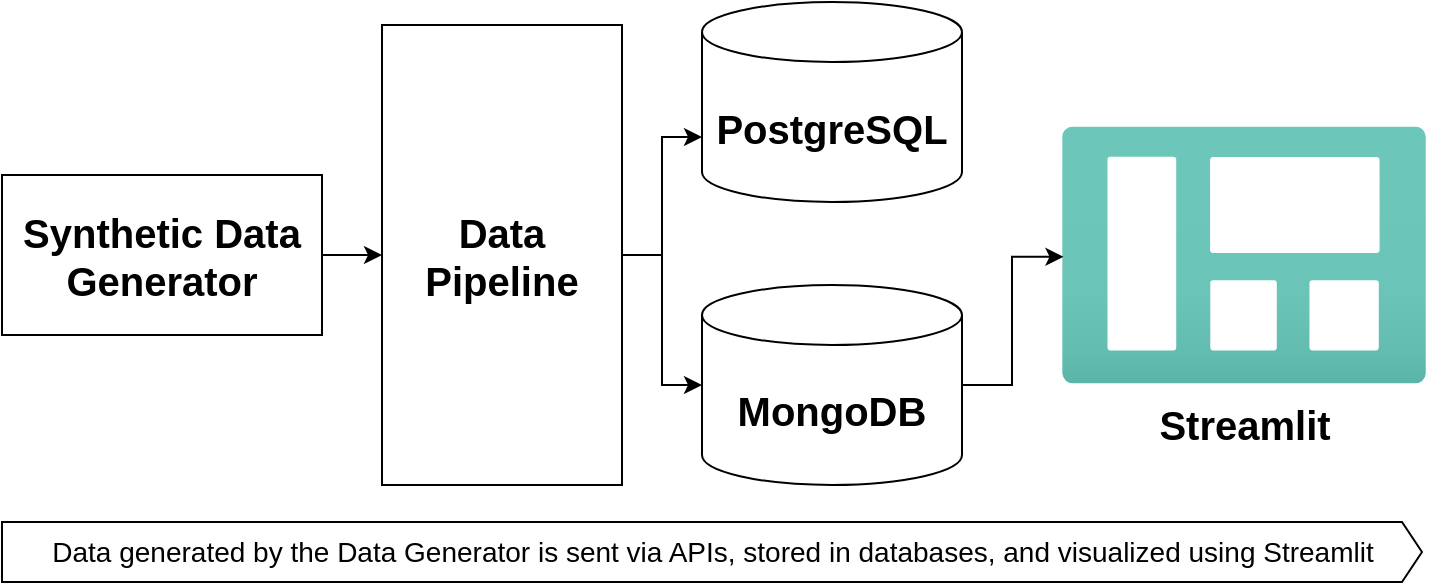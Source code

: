 <mxfile version="24.7.7">
  <diagram name="Page-1" id="xazMUkrdug9q_lezwX8n">
    <mxGraphModel dx="1050" dy="653" grid="1" gridSize="10" guides="1" tooltips="1" connect="1" arrows="1" fold="1" page="1" pageScale="1" pageWidth="850" pageHeight="1100" math="0" shadow="0">
      <root>
        <mxCell id="0" />
        <mxCell id="1" parent="0" />
        <mxCell id="ookyHPaYza2Kq9s-CfI7-2" value="&lt;b&gt;&lt;font style=&quot;font-size: 20px;&quot;&gt;Data Pipeline&lt;/font&gt;&lt;/b&gt;" style="rounded=0;whiteSpace=wrap;html=1;" vertex="1" parent="1">
          <mxGeometry x="210" y="211.5" width="120" height="230" as="geometry" />
        </mxCell>
        <mxCell id="ookyHPaYza2Kq9s-CfI7-4" style="edgeStyle=orthogonalEdgeStyle;rounded=0;orthogonalLoop=1;jettySize=auto;html=1;entryX=0;entryY=0.5;entryDx=0;entryDy=0;" edge="1" parent="1" source="ookyHPaYza2Kq9s-CfI7-3" target="ookyHPaYza2Kq9s-CfI7-2">
          <mxGeometry relative="1" as="geometry" />
        </mxCell>
        <mxCell id="ookyHPaYza2Kq9s-CfI7-3" value="&lt;font size=&quot;1&quot; style=&quot;&quot;&gt;&lt;b style=&quot;font-size: 20px;&quot;&gt;Synthetic Data Generator&lt;/b&gt;&lt;/font&gt;" style="rounded=0;whiteSpace=wrap;html=1;" vertex="1" parent="1">
          <mxGeometry x="20" y="286.5" width="160" height="80" as="geometry" />
        </mxCell>
        <mxCell id="ookyHPaYza2Kq9s-CfI7-9" value="&lt;font style=&quot;font-size: 20px;&quot;&gt;&lt;b&gt;PostgreSQL&lt;/b&gt;&lt;/font&gt;" style="shape=cylinder3;whiteSpace=wrap;html=1;boundedLbl=1;backgroundOutline=1;size=15;" vertex="1" parent="1">
          <mxGeometry x="370" y="200" width="130" height="100" as="geometry" />
        </mxCell>
        <mxCell id="ookyHPaYza2Kq9s-CfI7-10" value="&lt;b style=&quot;font-size: 20px;&quot;&gt;MongoDB&lt;/b&gt;" style="shape=cylinder3;whiteSpace=wrap;html=1;boundedLbl=1;backgroundOutline=1;size=15;" vertex="1" parent="1">
          <mxGeometry x="370" y="341.5" width="130" height="100" as="geometry" />
        </mxCell>
        <mxCell id="ookyHPaYza2Kq9s-CfI7-11" style="edgeStyle=orthogonalEdgeStyle;rounded=0;orthogonalLoop=1;jettySize=auto;html=1;entryX=0;entryY=0;entryDx=0;entryDy=67.5;entryPerimeter=0;" edge="1" parent="1" source="ookyHPaYza2Kq9s-CfI7-2" target="ookyHPaYza2Kq9s-CfI7-9">
          <mxGeometry relative="1" as="geometry" />
        </mxCell>
        <mxCell id="ookyHPaYza2Kq9s-CfI7-12" style="edgeStyle=orthogonalEdgeStyle;rounded=0;orthogonalLoop=1;jettySize=auto;html=1;entryX=0;entryY=0.5;entryDx=0;entryDy=0;entryPerimeter=0;" edge="1" parent="1" source="ookyHPaYza2Kq9s-CfI7-2" target="ookyHPaYza2Kq9s-CfI7-10">
          <mxGeometry relative="1" as="geometry" />
        </mxCell>
        <mxCell id="ookyHPaYza2Kq9s-CfI7-13" value="" style="image;aspect=fixed;html=1;points=[];align=center;fontSize=12;image=img/lib/azure2/general/Dashboard.svg;" vertex="1" parent="1">
          <mxGeometry x="550" y="262.25" width="182.05" height="128.5" as="geometry" />
        </mxCell>
        <mxCell id="ookyHPaYza2Kq9s-CfI7-14" value="&lt;b style=&quot;text-wrap: wrap; font-size: 20px;&quot;&gt;Streamlit&lt;/b&gt;" style="text;html=1;align=center;verticalAlign=middle;resizable=0;points=[];autosize=1;strokeColor=none;fillColor=none;" vertex="1" parent="1">
          <mxGeometry x="586.03" y="390.75" width="110" height="40" as="geometry" />
        </mxCell>
        <mxCell id="ookyHPaYza2Kq9s-CfI7-17" value="&lt;font style=&quot;font-size: 14px;&quot;&gt;Data generated by the Data Generator is sent via APIs, stored in databases, and visualized using Streamlit&lt;/font&gt;" style="html=1;shadow=0;dashed=0;align=center;verticalAlign=middle;shape=mxgraph.arrows2.arrow;dy=0;dx=10;notch=0;" vertex="1" parent="1">
          <mxGeometry x="20" y="460" width="710" height="30" as="geometry" />
        </mxCell>
        <mxCell id="ookyHPaYza2Kq9s-CfI7-18" style="edgeStyle=orthogonalEdgeStyle;rounded=0;orthogonalLoop=1;jettySize=auto;html=1;entryX=0.004;entryY=0.507;entryDx=0;entryDy=0;entryPerimeter=0;" edge="1" parent="1" source="ookyHPaYza2Kq9s-CfI7-10" target="ookyHPaYza2Kq9s-CfI7-13">
          <mxGeometry relative="1" as="geometry" />
        </mxCell>
      </root>
    </mxGraphModel>
  </diagram>
</mxfile>
